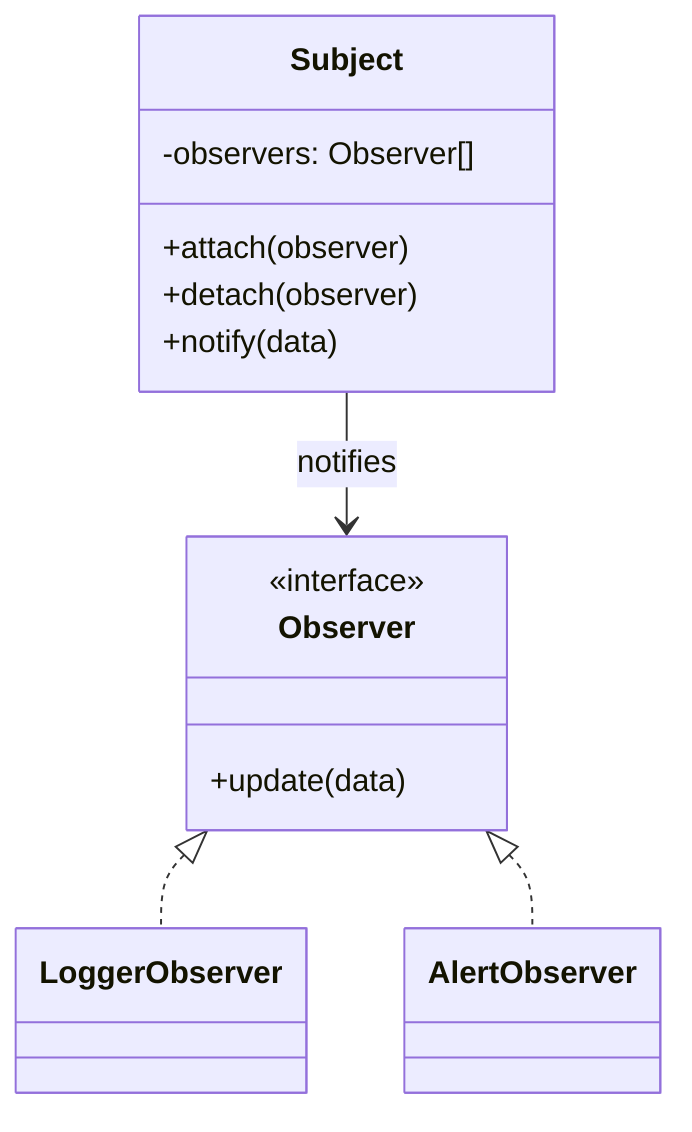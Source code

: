 classDiagram
  class Subject {
    -observers: Observer[]
    +attach(observer)
    +detach(observer)
    +notify(data)
  }

  class Observer {
    <<interface>>
    +update(data)
  }

  class LoggerObserver
  class AlertObserver

  Observer <|.. LoggerObserver
  Observer <|.. AlertObserver
  Subject --> Observer : notifies